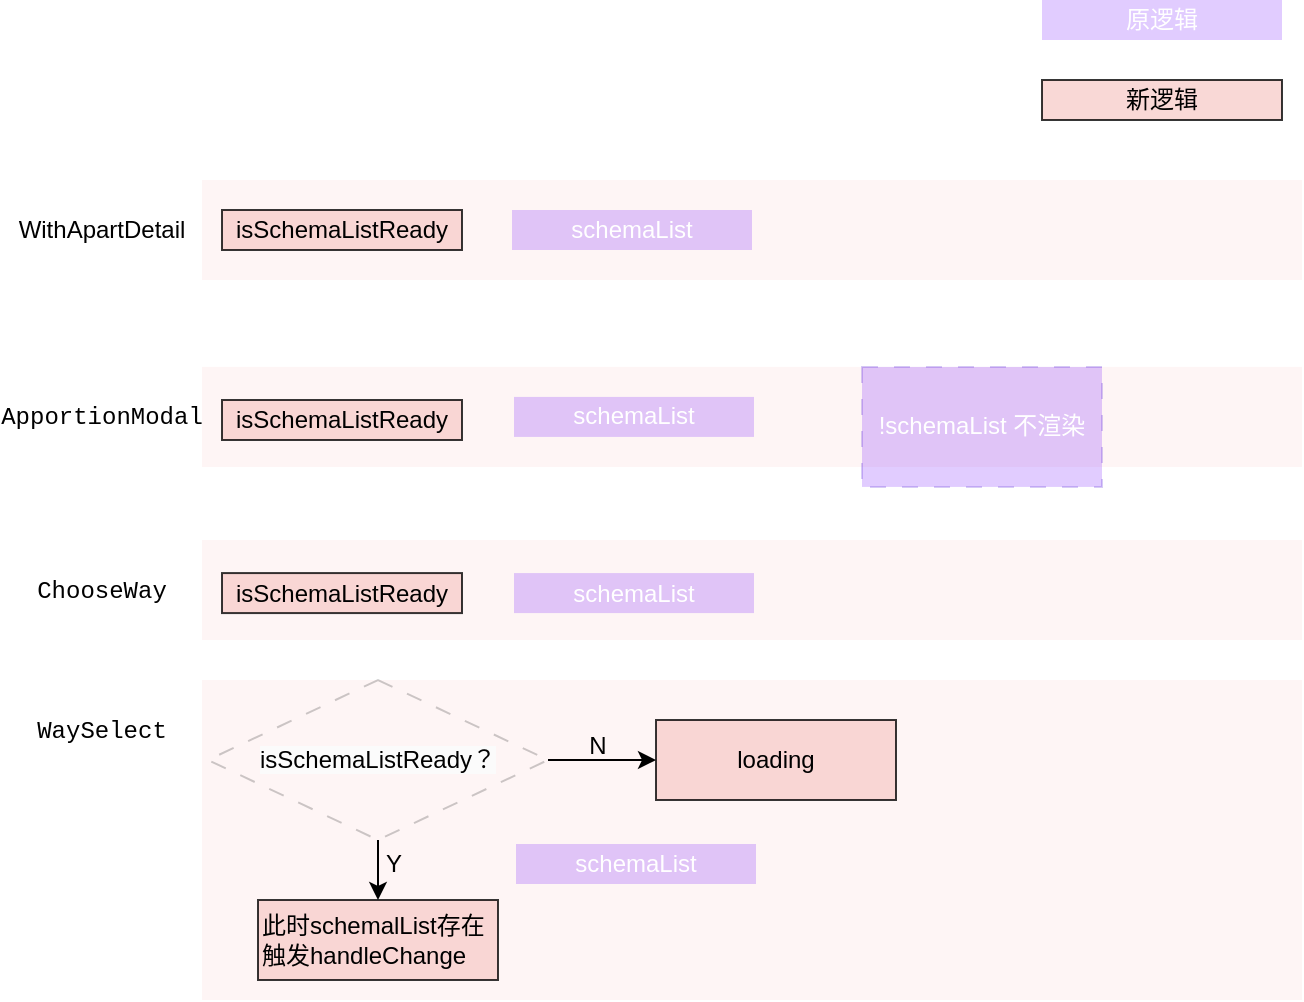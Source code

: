 <mxfile version="20.8.20" type="github">
  <diagram id="MM9CcWoHy9a9HaM5SL5j" name="第 1 页">
    <mxGraphModel dx="1434" dy="796" grid="1" gridSize="10" guides="1" tooltips="1" connect="1" arrows="1" fold="1" page="1" pageScale="1" pageWidth="827" pageHeight="1169" math="0" shadow="0">
      <root>
        <mxCell id="0" />
        <mxCell id="1" parent="0" />
        <mxCell id="7oe6dyJcPXXosNco0JlF-1" value="" style="rounded=0;whiteSpace=wrap;html=1;fillColor=#f8cecc;strokeColor=none;opacity=20;fillStyle=auto;container=0;" vertex="1" parent="1">
          <mxGeometry x="120" y="130" width="550" height="50" as="geometry" />
        </mxCell>
        <mxCell id="7oe6dyJcPXXosNco0JlF-2" value="WithApartDetail" style="text;html=1;strokeColor=none;fillColor=none;align=center;verticalAlign=middle;whiteSpace=wrap;rounded=0;" vertex="1" parent="1">
          <mxGeometry x="40" y="151.54" width="60" height="6.923" as="geometry" />
        </mxCell>
        <mxCell id="7oe6dyJcPXXosNco0JlF-5" value="isSchemaListReady" style="rounded=0;whiteSpace=wrap;html=1;fillStyle=solid;fillColor=#F8CECC;opacity=79;container=0;" vertex="1" parent="1">
          <mxGeometry x="130" y="145" width="120" height="20" as="geometry" />
        </mxCell>
        <mxCell id="7oe6dyJcPXXosNco0JlF-6" value="&lt;p style=&quot;font-family: Menlo, Monaco, &amp;quot;Courier New&amp;quot;, monospace; line-height: 18px;&quot;&gt;ApportionModal&lt;/p&gt;" style="text;html=1;strokeColor=none;fillColor=none;align=center;verticalAlign=middle;whiteSpace=wrap;rounded=0;" vertex="1" parent="1">
          <mxGeometry x="40" y="240" width="60" height="16.92" as="geometry" />
        </mxCell>
        <mxCell id="7oe6dyJcPXXosNco0JlF-8" value="" style="rounded=0;whiteSpace=wrap;html=1;fillColor=#f8cecc;strokeColor=none;opacity=20;fillStyle=auto;container=0;" vertex="1" parent="1">
          <mxGeometry x="120" y="223.46" width="550" height="50" as="geometry" />
        </mxCell>
        <mxCell id="7oe6dyJcPXXosNco0JlF-9" value="isSchemaListReady" style="rounded=0;whiteSpace=wrap;html=1;fillStyle=solid;fillColor=#F8CECC;opacity=79;container=0;" vertex="1" parent="1">
          <mxGeometry x="130" y="240" width="120" height="20" as="geometry" />
        </mxCell>
        <mxCell id="7oe6dyJcPXXosNco0JlF-10" value="&lt;p style=&quot;font-family: Menlo, Monaco, &amp;quot;Courier New&amp;quot;, monospace; line-height: 18px;&quot;&gt;ChooseWay&lt;/p&gt;" style="text;html=1;strokeColor=none;fillColor=none;align=center;verticalAlign=middle;whiteSpace=wrap;rounded=0;" vertex="1" parent="1">
          <mxGeometry x="40" y="326.54" width="60" height="16.92" as="geometry" />
        </mxCell>
        <mxCell id="7oe6dyJcPXXosNco0JlF-11" value="" style="rounded=0;whiteSpace=wrap;html=1;fillColor=#f8cecc;strokeColor=none;opacity=20;fillStyle=auto;container=0;" vertex="1" parent="1">
          <mxGeometry x="120" y="310" width="550" height="50" as="geometry" />
        </mxCell>
        <mxCell id="7oe6dyJcPXXosNco0JlF-12" value="isSchemaListReady" style="rounded=0;whiteSpace=wrap;html=1;fillStyle=solid;fillColor=#F8CECC;opacity=79;container=0;" vertex="1" parent="1">
          <mxGeometry x="130" y="326.54" width="120" height="20" as="geometry" />
        </mxCell>
        <mxCell id="7oe6dyJcPXXosNco0JlF-13" value="&lt;p style=&quot;font-family: Menlo, Monaco, &amp;quot;Courier New&amp;quot;, monospace; line-height: 18px;&quot;&gt;WaySelect&lt;/p&gt;" style="text;html=1;strokeColor=none;fillColor=none;align=center;verticalAlign=middle;whiteSpace=wrap;rounded=0;" vertex="1" parent="1">
          <mxGeometry x="40" y="396.54" width="60" height="16.92" as="geometry" />
        </mxCell>
        <mxCell id="7oe6dyJcPXXosNco0JlF-14" value="" style="rounded=0;whiteSpace=wrap;html=1;fillColor=#f8cecc;strokeColor=none;opacity=20;fillStyle=auto;container=0;" vertex="1" parent="1">
          <mxGeometry x="120" y="380" width="550" height="160" as="geometry" />
        </mxCell>
        <mxCell id="7oe6dyJcPXXosNco0JlF-18" value="此时schemalList存在触发handleChange" style="rounded=0;whiteSpace=wrap;html=1;fillStyle=solid;fillColor=#F8CECC;opacity=79;container=0;align=left;" vertex="1" parent="1">
          <mxGeometry x="148" y="490" width="120" height="40" as="geometry" />
        </mxCell>
        <mxCell id="7oe6dyJcPXXosNco0JlF-21" value="&lt;span style=&quot;color: rgb(0, 0, 0); font-family: Helvetica; font-size: 12px; font-style: normal; font-variant-ligatures: normal; font-variant-caps: normal; font-weight: 400; letter-spacing: normal; orphans: 2; text-align: center; text-indent: 0px; text-transform: none; widows: 2; word-spacing: 0px; -webkit-text-stroke-width: 0px; background-color: rgb(251, 251, 251); text-decoration-thickness: initial; text-decoration-style: initial; text-decoration-color: initial; float: none; display: inline !important;&quot;&gt;isSchemaListReady？&lt;/span&gt;" style="rhombus;whiteSpace=wrap;html=1;rounded=0;dashed=1;dashPattern=8 8;labelBackgroundColor=none;fillStyle=auto;strokeColor=default;fontColor=#000000;fillColor=none;opacity=20;" vertex="1" parent="1">
          <mxGeometry x="123" y="380" width="170" height="80" as="geometry" />
        </mxCell>
        <mxCell id="7oe6dyJcPXXosNco0JlF-24" value="" style="endArrow=classic;html=1;rounded=0;fontColor=#000000;exitX=0.5;exitY=1;exitDx=0;exitDy=0;" edge="1" parent="1" source="7oe6dyJcPXXosNco0JlF-21" target="7oe6dyJcPXXosNco0JlF-18">
          <mxGeometry width="50" height="50" relative="1" as="geometry">
            <mxPoint x="260" y="450" as="sourcePoint" />
            <mxPoint x="310" y="400" as="targetPoint" />
          </mxGeometry>
        </mxCell>
        <mxCell id="7oe6dyJcPXXosNco0JlF-25" value="loading" style="rounded=0;whiteSpace=wrap;html=1;fillStyle=solid;fillColor=#F8CECC;opacity=79;container=0;align=center;" vertex="1" parent="1">
          <mxGeometry x="347" y="400" width="120" height="40" as="geometry" />
        </mxCell>
        <mxCell id="7oe6dyJcPXXosNco0JlF-26" value="" style="endArrow=classic;html=1;rounded=0;fontColor=#000000;exitX=1;exitY=0.5;exitDx=0;exitDy=0;entryX=0;entryY=0.5;entryDx=0;entryDy=0;" edge="1" parent="1" source="7oe6dyJcPXXosNco0JlF-21" target="7oe6dyJcPXXosNco0JlF-25">
          <mxGeometry width="50" height="50" relative="1" as="geometry">
            <mxPoint x="280" y="480" as="sourcePoint" />
            <mxPoint x="330" y="430" as="targetPoint" />
          </mxGeometry>
        </mxCell>
        <mxCell id="7oe6dyJcPXXosNco0JlF-27" value="N" style="text;html=1;strokeColor=none;fillColor=none;align=center;verticalAlign=middle;whiteSpace=wrap;rounded=0;fontColor=#000000;" vertex="1" parent="1">
          <mxGeometry x="288" y="398" width="60" height="30" as="geometry" />
        </mxCell>
        <mxCell id="7oe6dyJcPXXosNco0JlF-28" value="Y" style="text;html=1;strokeColor=none;fillColor=none;align=center;verticalAlign=middle;whiteSpace=wrap;rounded=0;fontColor=#000000;" vertex="1" parent="1">
          <mxGeometry x="186" y="457" width="60" height="30" as="geometry" />
        </mxCell>
        <mxCell id="7oe6dyJcPXXosNco0JlF-29" value="!schemaList 不渲染" style="rounded=0;whiteSpace=wrap;html=1;dashed=1;dashPattern=8 8;labelBackgroundColor=none;fillStyle=auto;strokeColor=#3700CC;fontColor=#ffffff;fillColor=#6a00ff;opacity=20;" vertex="1" parent="1">
          <mxGeometry x="450" y="223.46" width="120" height="60" as="geometry" />
        </mxCell>
        <mxCell id="7oe6dyJcPXXosNco0JlF-30" value="schemaList" style="rounded=0;whiteSpace=wrap;html=1;fillStyle=solid;fillColor=#6a00ff;opacity=20;container=0;fontColor=#ffffff;strokeColor=none;" vertex="1" parent="1">
          <mxGeometry x="275" y="145" width="120" height="20" as="geometry" />
        </mxCell>
        <mxCell id="7oe6dyJcPXXosNco0JlF-31" value="schemaList" style="rounded=0;whiteSpace=wrap;html=1;fillStyle=solid;fillColor=#6a00ff;opacity=20;container=0;fontColor=#ffffff;strokeColor=none;" vertex="1" parent="1">
          <mxGeometry x="276" y="238.46" width="120" height="20" as="geometry" />
        </mxCell>
        <mxCell id="7oe6dyJcPXXosNco0JlF-32" value="schemaList" style="rounded=0;whiteSpace=wrap;html=1;fillStyle=solid;fillColor=#6a00ff;opacity=20;container=0;fontColor=#ffffff;strokeColor=none;" vertex="1" parent="1">
          <mxGeometry x="276" y="326.54" width="120" height="20" as="geometry" />
        </mxCell>
        <mxCell id="7oe6dyJcPXXosNco0JlF-33" value="schemaList" style="rounded=0;whiteSpace=wrap;html=1;fillStyle=solid;fillColor=#6a00ff;opacity=20;container=0;fontColor=#ffffff;strokeColor=none;" vertex="1" parent="1">
          <mxGeometry x="277" y="462.0" width="120" height="20" as="geometry" />
        </mxCell>
        <mxCell id="7oe6dyJcPXXosNco0JlF-34" value="原逻辑" style="rounded=0;whiteSpace=wrap;html=1;fillStyle=solid;fillColor=#6a00ff;opacity=20;container=0;fontColor=#ffffff;strokeColor=none;" vertex="1" parent="1">
          <mxGeometry x="540" y="40" width="120" height="20" as="geometry" />
        </mxCell>
        <mxCell id="7oe6dyJcPXXosNco0JlF-35" value="新逻辑" style="rounded=0;whiteSpace=wrap;html=1;fillStyle=solid;fillColor=#F8CECC;opacity=79;container=0;" vertex="1" parent="1">
          <mxGeometry x="540" y="80" width="120" height="20" as="geometry" />
        </mxCell>
      </root>
    </mxGraphModel>
  </diagram>
</mxfile>
